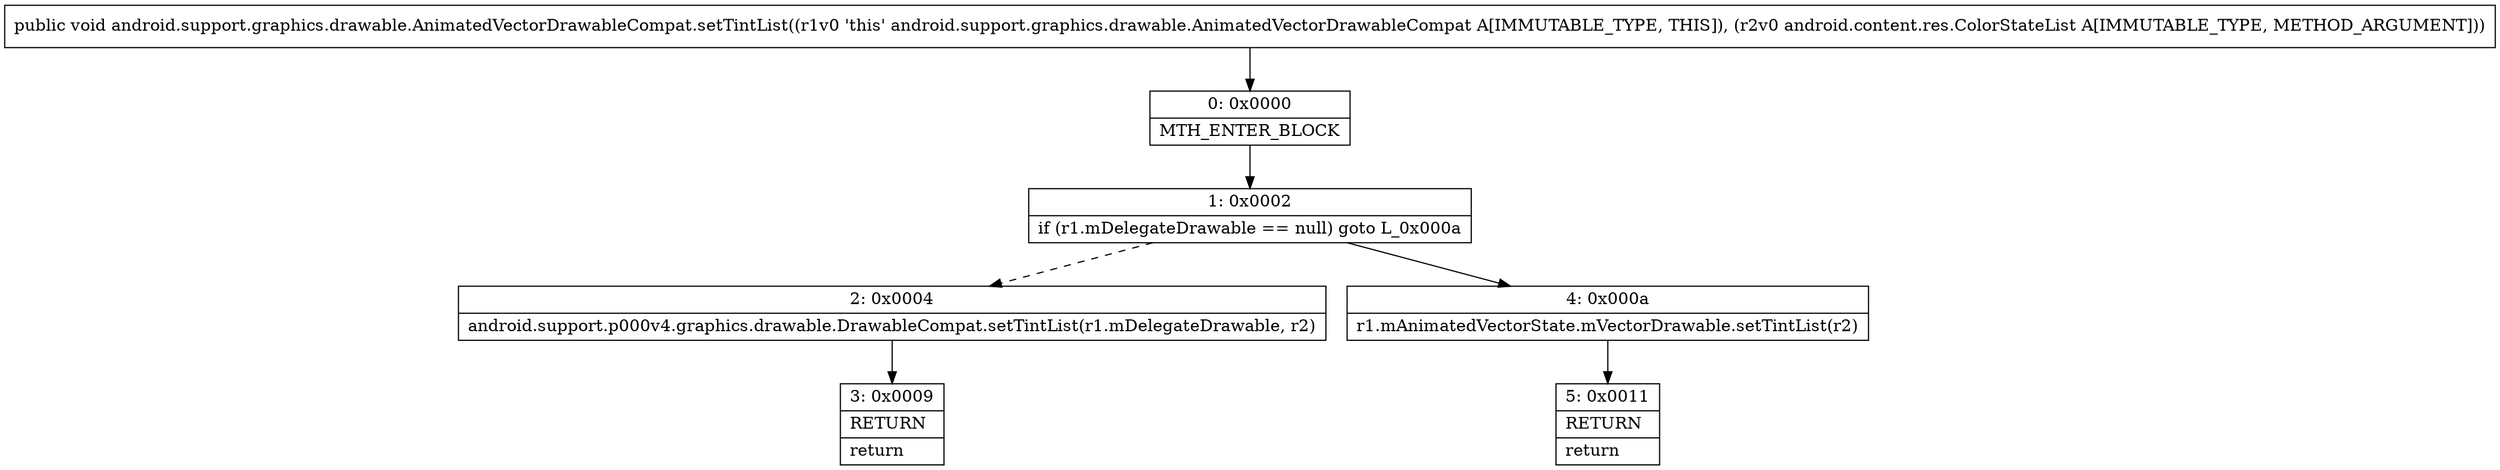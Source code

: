 digraph "CFG forandroid.support.graphics.drawable.AnimatedVectorDrawableCompat.setTintList(Landroid\/content\/res\/ColorStateList;)V" {
Node_0 [shape=record,label="{0\:\ 0x0000|MTH_ENTER_BLOCK\l}"];
Node_1 [shape=record,label="{1\:\ 0x0002|if (r1.mDelegateDrawable == null) goto L_0x000a\l}"];
Node_2 [shape=record,label="{2\:\ 0x0004|android.support.p000v4.graphics.drawable.DrawableCompat.setTintList(r1.mDelegateDrawable, r2)\l}"];
Node_3 [shape=record,label="{3\:\ 0x0009|RETURN\l|return\l}"];
Node_4 [shape=record,label="{4\:\ 0x000a|r1.mAnimatedVectorState.mVectorDrawable.setTintList(r2)\l}"];
Node_5 [shape=record,label="{5\:\ 0x0011|RETURN\l|return\l}"];
MethodNode[shape=record,label="{public void android.support.graphics.drawable.AnimatedVectorDrawableCompat.setTintList((r1v0 'this' android.support.graphics.drawable.AnimatedVectorDrawableCompat A[IMMUTABLE_TYPE, THIS]), (r2v0 android.content.res.ColorStateList A[IMMUTABLE_TYPE, METHOD_ARGUMENT])) }"];
MethodNode -> Node_0;
Node_0 -> Node_1;
Node_1 -> Node_2[style=dashed];
Node_1 -> Node_4;
Node_2 -> Node_3;
Node_4 -> Node_5;
}

